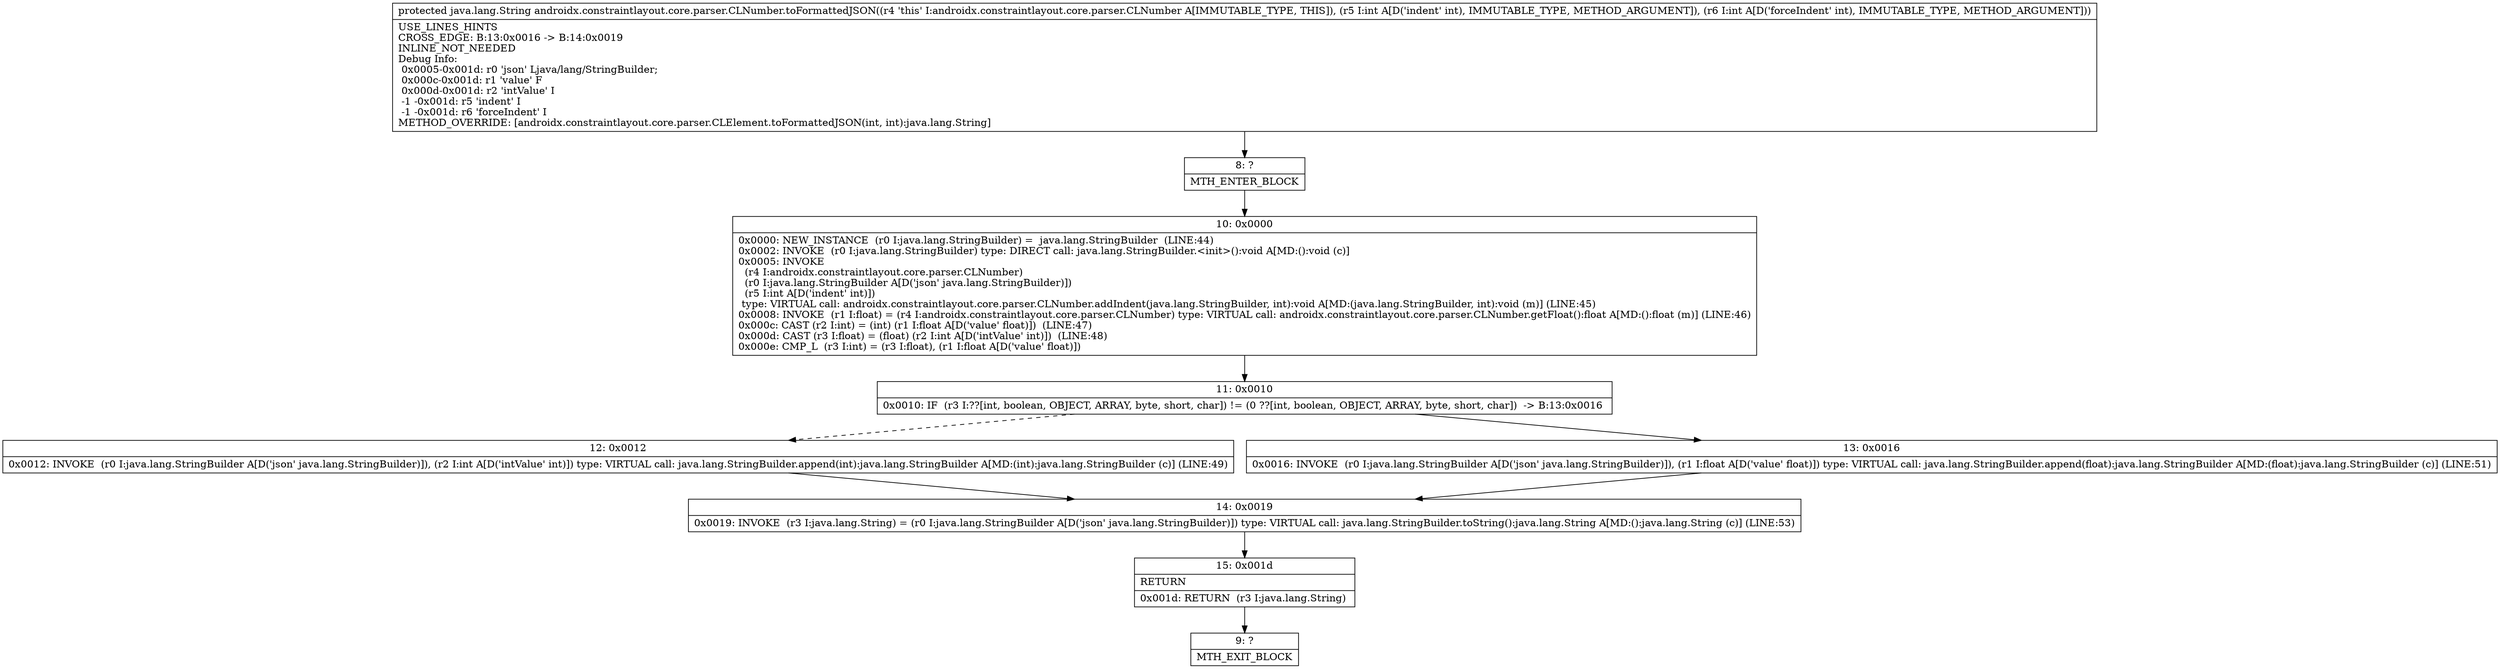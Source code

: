 digraph "CFG forandroidx.constraintlayout.core.parser.CLNumber.toFormattedJSON(II)Ljava\/lang\/String;" {
Node_8 [shape=record,label="{8\:\ ?|MTH_ENTER_BLOCK\l}"];
Node_10 [shape=record,label="{10\:\ 0x0000|0x0000: NEW_INSTANCE  (r0 I:java.lang.StringBuilder) =  java.lang.StringBuilder  (LINE:44)\l0x0002: INVOKE  (r0 I:java.lang.StringBuilder) type: DIRECT call: java.lang.StringBuilder.\<init\>():void A[MD:():void (c)]\l0x0005: INVOKE  \l  (r4 I:androidx.constraintlayout.core.parser.CLNumber)\l  (r0 I:java.lang.StringBuilder A[D('json' java.lang.StringBuilder)])\l  (r5 I:int A[D('indent' int)])\l type: VIRTUAL call: androidx.constraintlayout.core.parser.CLNumber.addIndent(java.lang.StringBuilder, int):void A[MD:(java.lang.StringBuilder, int):void (m)] (LINE:45)\l0x0008: INVOKE  (r1 I:float) = (r4 I:androidx.constraintlayout.core.parser.CLNumber) type: VIRTUAL call: androidx.constraintlayout.core.parser.CLNumber.getFloat():float A[MD:():float (m)] (LINE:46)\l0x000c: CAST (r2 I:int) = (int) (r1 I:float A[D('value' float)])  (LINE:47)\l0x000d: CAST (r3 I:float) = (float) (r2 I:int A[D('intValue' int)])  (LINE:48)\l0x000e: CMP_L  (r3 I:int) = (r3 I:float), (r1 I:float A[D('value' float)]) \l}"];
Node_11 [shape=record,label="{11\:\ 0x0010|0x0010: IF  (r3 I:??[int, boolean, OBJECT, ARRAY, byte, short, char]) != (0 ??[int, boolean, OBJECT, ARRAY, byte, short, char])  \-\> B:13:0x0016 \l}"];
Node_12 [shape=record,label="{12\:\ 0x0012|0x0012: INVOKE  (r0 I:java.lang.StringBuilder A[D('json' java.lang.StringBuilder)]), (r2 I:int A[D('intValue' int)]) type: VIRTUAL call: java.lang.StringBuilder.append(int):java.lang.StringBuilder A[MD:(int):java.lang.StringBuilder (c)] (LINE:49)\l}"];
Node_14 [shape=record,label="{14\:\ 0x0019|0x0019: INVOKE  (r3 I:java.lang.String) = (r0 I:java.lang.StringBuilder A[D('json' java.lang.StringBuilder)]) type: VIRTUAL call: java.lang.StringBuilder.toString():java.lang.String A[MD:():java.lang.String (c)] (LINE:53)\l}"];
Node_15 [shape=record,label="{15\:\ 0x001d|RETURN\l|0x001d: RETURN  (r3 I:java.lang.String) \l}"];
Node_9 [shape=record,label="{9\:\ ?|MTH_EXIT_BLOCK\l}"];
Node_13 [shape=record,label="{13\:\ 0x0016|0x0016: INVOKE  (r0 I:java.lang.StringBuilder A[D('json' java.lang.StringBuilder)]), (r1 I:float A[D('value' float)]) type: VIRTUAL call: java.lang.StringBuilder.append(float):java.lang.StringBuilder A[MD:(float):java.lang.StringBuilder (c)] (LINE:51)\l}"];
MethodNode[shape=record,label="{protected java.lang.String androidx.constraintlayout.core.parser.CLNumber.toFormattedJSON((r4 'this' I:androidx.constraintlayout.core.parser.CLNumber A[IMMUTABLE_TYPE, THIS]), (r5 I:int A[D('indent' int), IMMUTABLE_TYPE, METHOD_ARGUMENT]), (r6 I:int A[D('forceIndent' int), IMMUTABLE_TYPE, METHOD_ARGUMENT]))  | USE_LINES_HINTS\lCROSS_EDGE: B:13:0x0016 \-\> B:14:0x0019\lINLINE_NOT_NEEDED\lDebug Info:\l  0x0005\-0x001d: r0 'json' Ljava\/lang\/StringBuilder;\l  0x000c\-0x001d: r1 'value' F\l  0x000d\-0x001d: r2 'intValue' I\l  \-1 \-0x001d: r5 'indent' I\l  \-1 \-0x001d: r6 'forceIndent' I\lMETHOD_OVERRIDE: [androidx.constraintlayout.core.parser.CLElement.toFormattedJSON(int, int):java.lang.String]\l}"];
MethodNode -> Node_8;Node_8 -> Node_10;
Node_10 -> Node_11;
Node_11 -> Node_12[style=dashed];
Node_11 -> Node_13;
Node_12 -> Node_14;
Node_14 -> Node_15;
Node_15 -> Node_9;
Node_13 -> Node_14;
}

